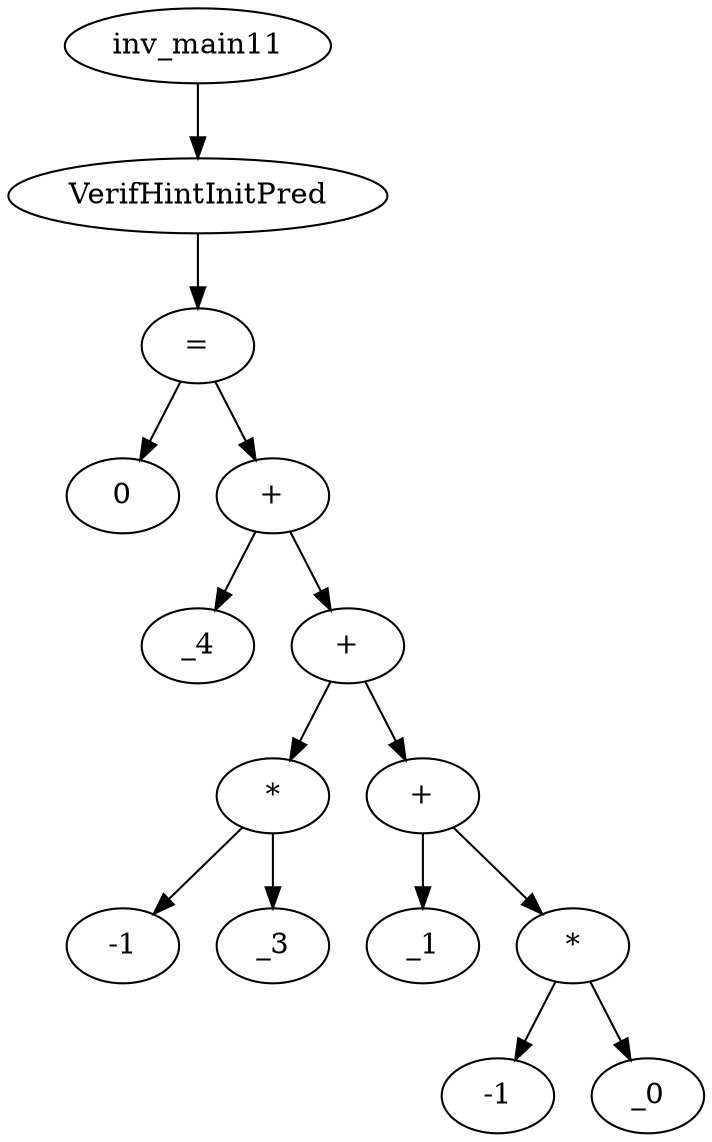 digraph dag {
0 [label="inv_main11"];
1 [label="VerifHintInitPred"];
2 [label="="];
3 [label="0"];
4 [label="+"];
5 [label="_4"];
6 [label="+"];
7 [label="*"];
8 [label="-1"];
9 [label="_3"];
10 [label="+"];
11 [label="_1"];
12 [label="*"];
13 [label="-1"];
14 [label="_0"];
0->1
1->2
2->4
2 -> 3
4->6
4 -> 5
6->7
6 -> 10
7->9
7 -> 8
10->12
10 -> 11
12->14
12 -> 13
}
